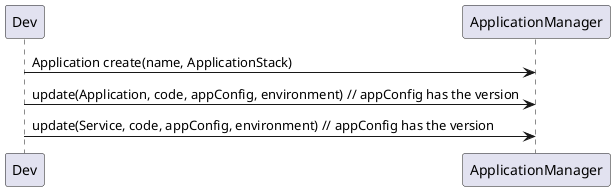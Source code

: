 @startuml
Dev -> ApplicationManager: Application create(name, ApplicationStack)
Dev -> ApplicationManager: update(Application, code, appConfig, environment) // appConfig has the version
Dev -> ApplicationManager: update(Service, code, appConfig, environment) // appConfig has the version
@enduml
